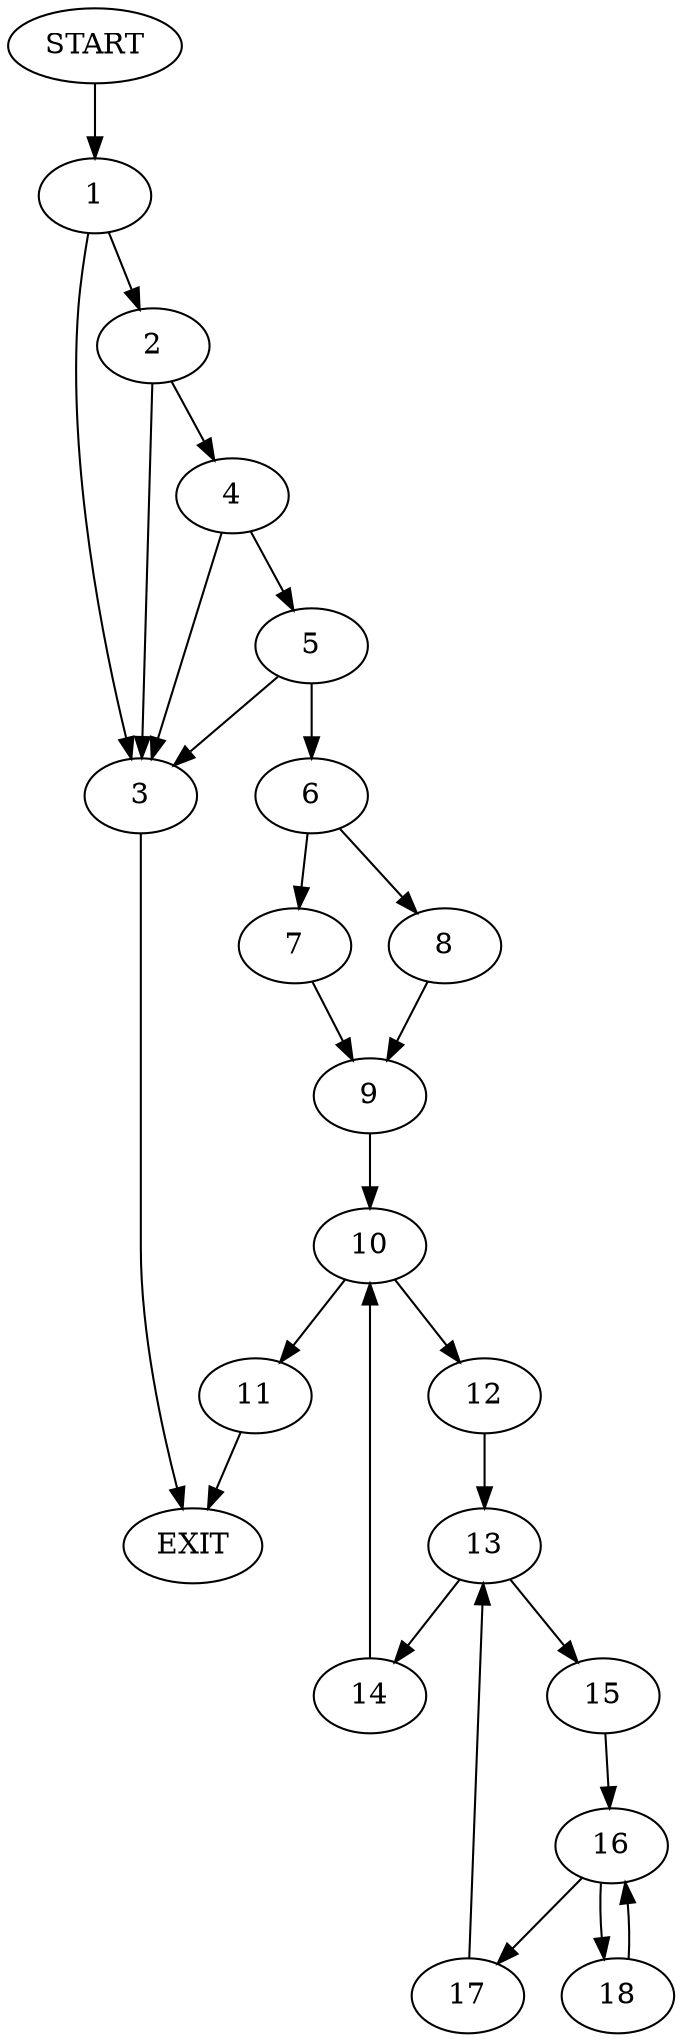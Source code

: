 digraph {
0 [label="START"]
19 [label="EXIT"]
0 -> 1
1 -> 2
1 -> 3
3 -> 19
2 -> 3
2 -> 4
4 -> 5
4 -> 3
5 -> 6
5 -> 3
6 -> 7
6 -> 8
8 -> 9
7 -> 9
9 -> 10
10 -> 11
10 -> 12
12 -> 13
11 -> 19
13 -> 14
13 -> 15
14 -> 10
15 -> 16
16 -> 17
16 -> 18
18 -> 16
17 -> 13
}

